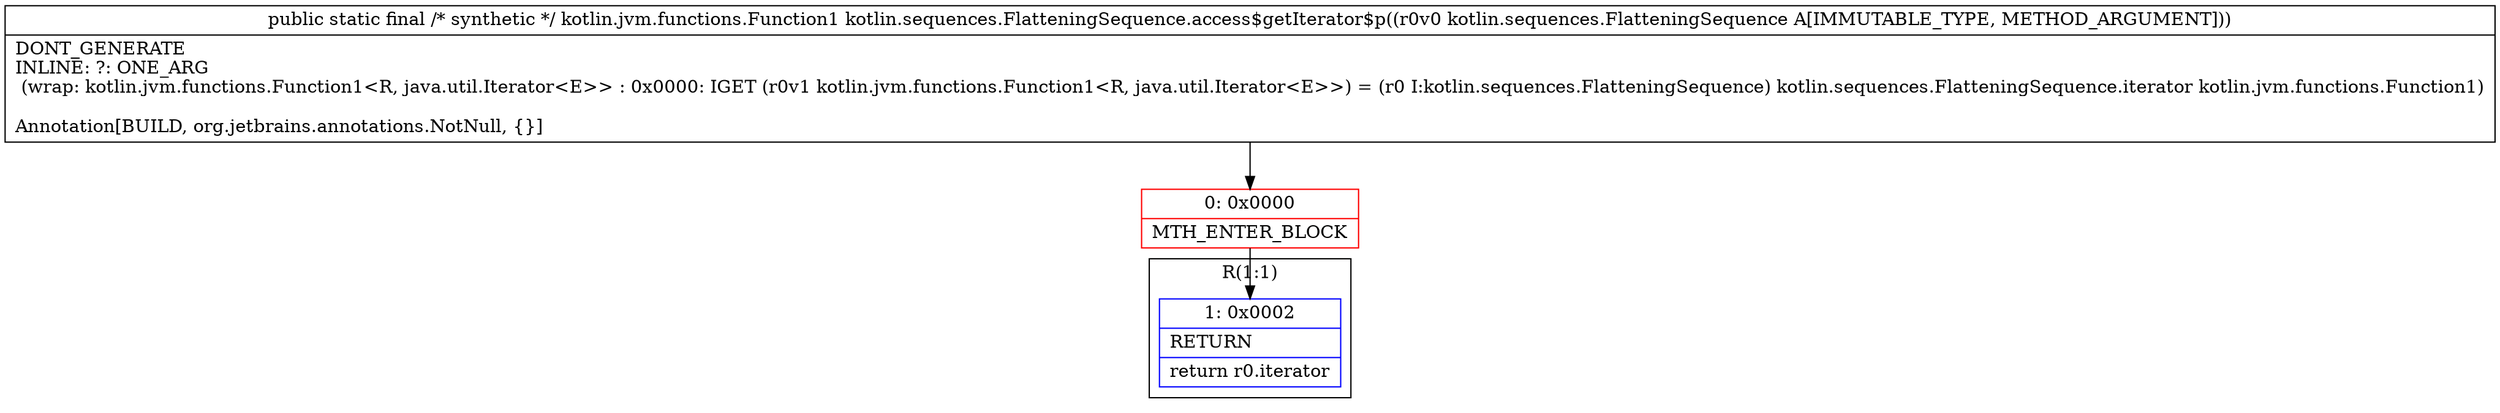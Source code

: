 digraph "CFG forkotlin.sequences.FlatteningSequence.access$getIterator$p(Lkotlin\/sequences\/FlatteningSequence;)Lkotlin\/jvm\/functions\/Function1;" {
subgraph cluster_Region_59764037 {
label = "R(1:1)";
node [shape=record,color=blue];
Node_1 [shape=record,label="{1\:\ 0x0002|RETURN\l|return r0.iterator\l}"];
}
Node_0 [shape=record,color=red,label="{0\:\ 0x0000|MTH_ENTER_BLOCK\l}"];
MethodNode[shape=record,label="{public static final \/* synthetic *\/ kotlin.jvm.functions.Function1 kotlin.sequences.FlatteningSequence.access$getIterator$p((r0v0 kotlin.sequences.FlatteningSequence A[IMMUTABLE_TYPE, METHOD_ARGUMENT]))  | DONT_GENERATE\lINLINE: ?: ONE_ARG  \l  (wrap: kotlin.jvm.functions.Function1\<R, java.util.Iterator\<E\>\> : 0x0000: IGET  (r0v1 kotlin.jvm.functions.Function1\<R, java.util.Iterator\<E\>\>) = (r0 I:kotlin.sequences.FlatteningSequence) kotlin.sequences.FlatteningSequence.iterator kotlin.jvm.functions.Function1)\l\lAnnotation[BUILD, org.jetbrains.annotations.NotNull, \{\}]\l}"];
MethodNode -> Node_0;
Node_0 -> Node_1;
}

